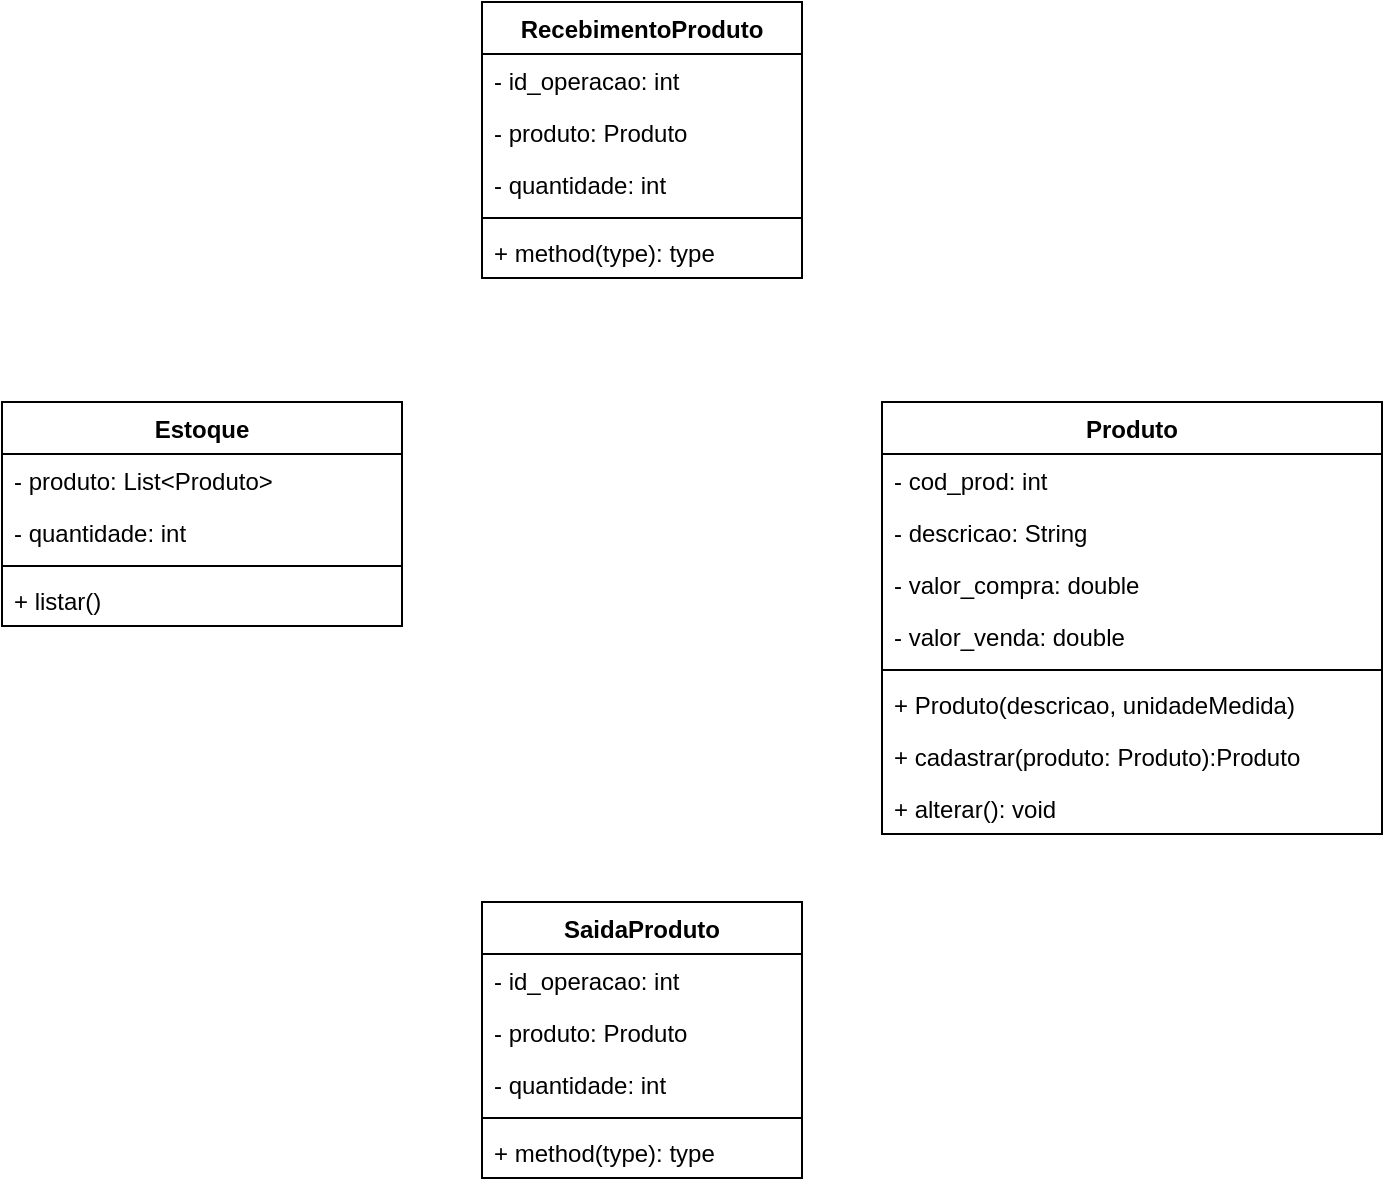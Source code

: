 <mxfile version="21.5.1" type="github">
  <diagram id="C5RBs43oDa-KdzZeNtuy" name="Page-1">
    <mxGraphModel dx="1434" dy="742" grid="1" gridSize="10" guides="1" tooltips="1" connect="1" arrows="1" fold="1" page="1" pageScale="1" pageWidth="827" pageHeight="1169" math="0" shadow="0">
      <root>
        <mxCell id="WIyWlLk6GJQsqaUBKTNV-0" />
        <mxCell id="WIyWlLk6GJQsqaUBKTNV-1" parent="WIyWlLk6GJQsqaUBKTNV-0" />
        <mxCell id="01x_B53HGo5WK-oIWe2N-0" value="Estoque" style="swimlane;fontStyle=1;align=center;verticalAlign=top;childLayout=stackLayout;horizontal=1;startSize=26;horizontalStack=0;resizeParent=1;resizeParentMax=0;resizeLast=0;collapsible=1;marginBottom=0;whiteSpace=wrap;html=1;" vertex="1" parent="WIyWlLk6GJQsqaUBKTNV-1">
          <mxGeometry x="80" y="280" width="200" height="112" as="geometry" />
        </mxCell>
        <mxCell id="01x_B53HGo5WK-oIWe2N-1" value="- produto: List&amp;lt;Produto&amp;gt;" style="text;strokeColor=none;fillColor=none;align=left;verticalAlign=top;spacingLeft=4;spacingRight=4;overflow=hidden;rotatable=0;points=[[0,0.5],[1,0.5]];portConstraint=eastwest;whiteSpace=wrap;html=1;" vertex="1" parent="01x_B53HGo5WK-oIWe2N-0">
          <mxGeometry y="26" width="200" height="26" as="geometry" />
        </mxCell>
        <mxCell id="01x_B53HGo5WK-oIWe2N-23" value="- quantidade: int" style="text;strokeColor=none;fillColor=none;align=left;verticalAlign=top;spacingLeft=4;spacingRight=4;overflow=hidden;rotatable=0;points=[[0,0.5],[1,0.5]];portConstraint=eastwest;whiteSpace=wrap;html=1;" vertex="1" parent="01x_B53HGo5WK-oIWe2N-0">
          <mxGeometry y="52" width="200" height="26" as="geometry" />
        </mxCell>
        <mxCell id="01x_B53HGo5WK-oIWe2N-2" value="" style="line;strokeWidth=1;fillColor=none;align=left;verticalAlign=middle;spacingTop=-1;spacingLeft=3;spacingRight=3;rotatable=0;labelPosition=right;points=[];portConstraint=eastwest;strokeColor=inherit;" vertex="1" parent="01x_B53HGo5WK-oIWe2N-0">
          <mxGeometry y="78" width="200" height="8" as="geometry" />
        </mxCell>
        <mxCell id="01x_B53HGo5WK-oIWe2N-3" value="+ listar()" style="text;strokeColor=none;fillColor=none;align=left;verticalAlign=top;spacingLeft=4;spacingRight=4;overflow=hidden;rotatable=0;points=[[0,0.5],[1,0.5]];portConstraint=eastwest;whiteSpace=wrap;html=1;" vertex="1" parent="01x_B53HGo5WK-oIWe2N-0">
          <mxGeometry y="86" width="200" height="26" as="geometry" />
        </mxCell>
        <mxCell id="01x_B53HGo5WK-oIWe2N-4" value="Produto" style="swimlane;fontStyle=1;align=center;verticalAlign=top;childLayout=stackLayout;horizontal=1;startSize=26;horizontalStack=0;resizeParent=1;resizeParentMax=0;resizeLast=0;collapsible=1;marginBottom=0;whiteSpace=wrap;html=1;" vertex="1" parent="WIyWlLk6GJQsqaUBKTNV-1">
          <mxGeometry x="520" y="280" width="250" height="216" as="geometry" />
        </mxCell>
        <mxCell id="01x_B53HGo5WK-oIWe2N-24" value="- cod_prod: int" style="text;strokeColor=none;fillColor=none;align=left;verticalAlign=top;spacingLeft=4;spacingRight=4;overflow=hidden;rotatable=0;points=[[0,0.5],[1,0.5]];portConstraint=eastwest;whiteSpace=wrap;html=1;" vertex="1" parent="01x_B53HGo5WK-oIWe2N-4">
          <mxGeometry y="26" width="250" height="26" as="geometry" />
        </mxCell>
        <mxCell id="01x_B53HGo5WK-oIWe2N-9" value="- descricao: String" style="text;strokeColor=none;fillColor=none;align=left;verticalAlign=top;spacingLeft=4;spacingRight=4;overflow=hidden;rotatable=0;points=[[0,0.5],[1,0.5]];portConstraint=eastwest;whiteSpace=wrap;html=1;" vertex="1" parent="01x_B53HGo5WK-oIWe2N-4">
          <mxGeometry y="52" width="250" height="26" as="geometry" />
        </mxCell>
        <mxCell id="01x_B53HGo5WK-oIWe2N-5" value="- valor_compra: double" style="text;strokeColor=none;fillColor=none;align=left;verticalAlign=top;spacingLeft=4;spacingRight=4;overflow=hidden;rotatable=0;points=[[0,0.5],[1,0.5]];portConstraint=eastwest;whiteSpace=wrap;html=1;" vertex="1" parent="01x_B53HGo5WK-oIWe2N-4">
          <mxGeometry y="78" width="250" height="26" as="geometry" />
        </mxCell>
        <mxCell id="01x_B53HGo5WK-oIWe2N-25" value="- valor_venda: double" style="text;strokeColor=none;fillColor=none;align=left;verticalAlign=top;spacingLeft=4;spacingRight=4;overflow=hidden;rotatable=0;points=[[0,0.5],[1,0.5]];portConstraint=eastwest;whiteSpace=wrap;html=1;" vertex="1" parent="01x_B53HGo5WK-oIWe2N-4">
          <mxGeometry y="104" width="250" height="26" as="geometry" />
        </mxCell>
        <mxCell id="01x_B53HGo5WK-oIWe2N-6" value="" style="line;strokeWidth=1;fillColor=none;align=left;verticalAlign=middle;spacingTop=-1;spacingLeft=3;spacingRight=3;rotatable=0;labelPosition=right;points=[];portConstraint=eastwest;strokeColor=inherit;" vertex="1" parent="01x_B53HGo5WK-oIWe2N-4">
          <mxGeometry y="130" width="250" height="8" as="geometry" />
        </mxCell>
        <mxCell id="01x_B53HGo5WK-oIWe2N-7" value="+ Produto(descricao, unidadeMedida)" style="text;strokeColor=none;fillColor=none;align=left;verticalAlign=top;spacingLeft=4;spacingRight=4;overflow=hidden;rotatable=0;points=[[0,0.5],[1,0.5]];portConstraint=eastwest;whiteSpace=wrap;html=1;" vertex="1" parent="01x_B53HGo5WK-oIWe2N-4">
          <mxGeometry y="138" width="250" height="26" as="geometry" />
        </mxCell>
        <mxCell id="01x_B53HGo5WK-oIWe2N-14" value="+ cadastrar(produto: Produto):Produto" style="text;strokeColor=none;fillColor=none;align=left;verticalAlign=top;spacingLeft=4;spacingRight=4;overflow=hidden;rotatable=0;points=[[0,0.5],[1,0.5]];portConstraint=eastwest;whiteSpace=wrap;html=1;" vertex="1" parent="01x_B53HGo5WK-oIWe2N-4">
          <mxGeometry y="164" width="250" height="26" as="geometry" />
        </mxCell>
        <mxCell id="01x_B53HGo5WK-oIWe2N-26" value="+ alterar(): void" style="text;strokeColor=none;fillColor=none;align=left;verticalAlign=top;spacingLeft=4;spacingRight=4;overflow=hidden;rotatable=0;points=[[0,0.5],[1,0.5]];portConstraint=eastwest;whiteSpace=wrap;html=1;" vertex="1" parent="01x_B53HGo5WK-oIWe2N-4">
          <mxGeometry y="190" width="250" height="26" as="geometry" />
        </mxCell>
        <mxCell id="01x_B53HGo5WK-oIWe2N-10" value="RecebimentoProduto" style="swimlane;fontStyle=1;align=center;verticalAlign=top;childLayout=stackLayout;horizontal=1;startSize=26;horizontalStack=0;resizeParent=1;resizeParentMax=0;resizeLast=0;collapsible=1;marginBottom=0;whiteSpace=wrap;html=1;" vertex="1" parent="WIyWlLk6GJQsqaUBKTNV-1">
          <mxGeometry x="320" y="80" width="160" height="138" as="geometry" />
        </mxCell>
        <mxCell id="01x_B53HGo5WK-oIWe2N-15" value="- id_operacao: int" style="text;strokeColor=none;fillColor=none;align=left;verticalAlign=top;spacingLeft=4;spacingRight=4;overflow=hidden;rotatable=0;points=[[0,0.5],[1,0.5]];portConstraint=eastwest;whiteSpace=wrap;html=1;" vertex="1" parent="01x_B53HGo5WK-oIWe2N-10">
          <mxGeometry y="26" width="160" height="26" as="geometry" />
        </mxCell>
        <mxCell id="01x_B53HGo5WK-oIWe2N-21" value="- produto: Produto" style="text;strokeColor=none;fillColor=none;align=left;verticalAlign=top;spacingLeft=4;spacingRight=4;overflow=hidden;rotatable=0;points=[[0,0.5],[1,0.5]];portConstraint=eastwest;whiteSpace=wrap;html=1;" vertex="1" parent="01x_B53HGo5WK-oIWe2N-10">
          <mxGeometry y="52" width="160" height="26" as="geometry" />
        </mxCell>
        <mxCell id="01x_B53HGo5WK-oIWe2N-11" value="- quantidade: int" style="text;strokeColor=none;fillColor=none;align=left;verticalAlign=top;spacingLeft=4;spacingRight=4;overflow=hidden;rotatable=0;points=[[0,0.5],[1,0.5]];portConstraint=eastwest;whiteSpace=wrap;html=1;" vertex="1" parent="01x_B53HGo5WK-oIWe2N-10">
          <mxGeometry y="78" width="160" height="26" as="geometry" />
        </mxCell>
        <mxCell id="01x_B53HGo5WK-oIWe2N-12" value="" style="line;strokeWidth=1;fillColor=none;align=left;verticalAlign=middle;spacingTop=-1;spacingLeft=3;spacingRight=3;rotatable=0;labelPosition=right;points=[];portConstraint=eastwest;strokeColor=inherit;" vertex="1" parent="01x_B53HGo5WK-oIWe2N-10">
          <mxGeometry y="104" width="160" height="8" as="geometry" />
        </mxCell>
        <mxCell id="01x_B53HGo5WK-oIWe2N-13" value="+ method(type): type" style="text;strokeColor=none;fillColor=none;align=left;verticalAlign=top;spacingLeft=4;spacingRight=4;overflow=hidden;rotatable=0;points=[[0,0.5],[1,0.5]];portConstraint=eastwest;whiteSpace=wrap;html=1;" vertex="1" parent="01x_B53HGo5WK-oIWe2N-10">
          <mxGeometry y="112" width="160" height="26" as="geometry" />
        </mxCell>
        <mxCell id="01x_B53HGo5WK-oIWe2N-16" value="SaidaProduto" style="swimlane;fontStyle=1;align=center;verticalAlign=top;childLayout=stackLayout;horizontal=1;startSize=26;horizontalStack=0;resizeParent=1;resizeParentMax=0;resizeLast=0;collapsible=1;marginBottom=0;whiteSpace=wrap;html=1;" vertex="1" parent="WIyWlLk6GJQsqaUBKTNV-1">
          <mxGeometry x="320" y="530" width="160" height="138" as="geometry" />
        </mxCell>
        <mxCell id="01x_B53HGo5WK-oIWe2N-22" value="- id_operacao: int" style="text;strokeColor=none;fillColor=none;align=left;verticalAlign=top;spacingLeft=4;spacingRight=4;overflow=hidden;rotatable=0;points=[[0,0.5],[1,0.5]];portConstraint=eastwest;whiteSpace=wrap;html=1;" vertex="1" parent="01x_B53HGo5WK-oIWe2N-16">
          <mxGeometry y="26" width="160" height="26" as="geometry" />
        </mxCell>
        <mxCell id="01x_B53HGo5WK-oIWe2N-17" value="- produto: Produto" style="text;strokeColor=none;fillColor=none;align=left;verticalAlign=top;spacingLeft=4;spacingRight=4;overflow=hidden;rotatable=0;points=[[0,0.5],[1,0.5]];portConstraint=eastwest;whiteSpace=wrap;html=1;" vertex="1" parent="01x_B53HGo5WK-oIWe2N-16">
          <mxGeometry y="52" width="160" height="26" as="geometry" />
        </mxCell>
        <mxCell id="01x_B53HGo5WK-oIWe2N-18" value="- quantidade: int" style="text;strokeColor=none;fillColor=none;align=left;verticalAlign=top;spacingLeft=4;spacingRight=4;overflow=hidden;rotatable=0;points=[[0,0.5],[1,0.5]];portConstraint=eastwest;whiteSpace=wrap;html=1;" vertex="1" parent="01x_B53HGo5WK-oIWe2N-16">
          <mxGeometry y="78" width="160" height="26" as="geometry" />
        </mxCell>
        <mxCell id="01x_B53HGo5WK-oIWe2N-19" value="" style="line;strokeWidth=1;fillColor=none;align=left;verticalAlign=middle;spacingTop=-1;spacingLeft=3;spacingRight=3;rotatable=0;labelPosition=right;points=[];portConstraint=eastwest;strokeColor=inherit;" vertex="1" parent="01x_B53HGo5WK-oIWe2N-16">
          <mxGeometry y="104" width="160" height="8" as="geometry" />
        </mxCell>
        <mxCell id="01x_B53HGo5WK-oIWe2N-20" value="+ method(type): type" style="text;strokeColor=none;fillColor=none;align=left;verticalAlign=top;spacingLeft=4;spacingRight=4;overflow=hidden;rotatable=0;points=[[0,0.5],[1,0.5]];portConstraint=eastwest;whiteSpace=wrap;html=1;" vertex="1" parent="01x_B53HGo5WK-oIWe2N-16">
          <mxGeometry y="112" width="160" height="26" as="geometry" />
        </mxCell>
      </root>
    </mxGraphModel>
  </diagram>
</mxfile>
